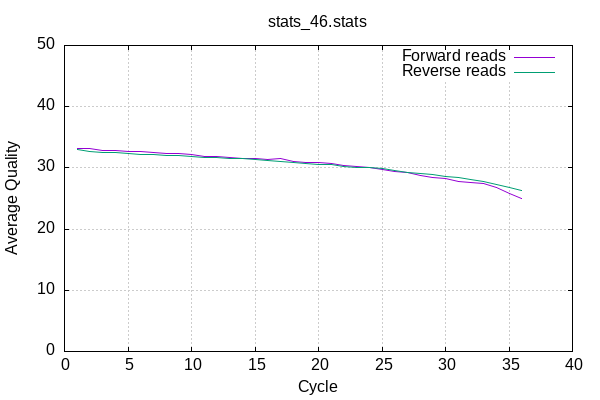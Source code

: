 
            set terminal png size 600,400 truecolor
            set output "graph_46-quals.png"
            set grid xtics ytics y2tics back lc rgb "#cccccc"
            set ylabel "Average Quality"
            set xlabel "Cycle"
            set yrange [0:50]
            set title "stats_46.stats" noenhanced
            plot '-' using 1:2 with lines title 'Forward reads' , '-' using 1:2 with lines title 'Reverse reads'
        1	33.24
2	33.13
3	32.91
4	32.86
5	32.60
6	32.65
7	32.51
8	32.40
9	32.29
10	32.16
11	31.92
12	31.83
13	31.64
14	31.57
15	31.56
16	31.42
17	31.48
18	31.11
19	30.93
20	30.89
21	30.71
22	30.38
23	30.28
24	30.04
25	29.80
26	29.48
27	29.22
28	28.81
29	28.50
30	28.30
31	27.77
32	27.63
33	27.42
34	26.77
35	25.76
36	24.97
end
1	32.93
2	32.68
3	32.55
4	32.52
5	32.32
6	32.23
7	32.21
8	32.00
9	32.04
10	31.89
11	31.78
12	31.72
13	31.61
14	31.47
15	31.40
16	31.18
17	31.06
18	30.93
19	30.80
20	30.55
21	30.52
22	30.22
23	30.06
24	29.99
25	29.88
26	29.54
27	29.27
28	29.06
29	28.93
30	28.57
31	28.39
32	28.08
33	27.84
34	27.31
35	26.82
36	26.27
end
